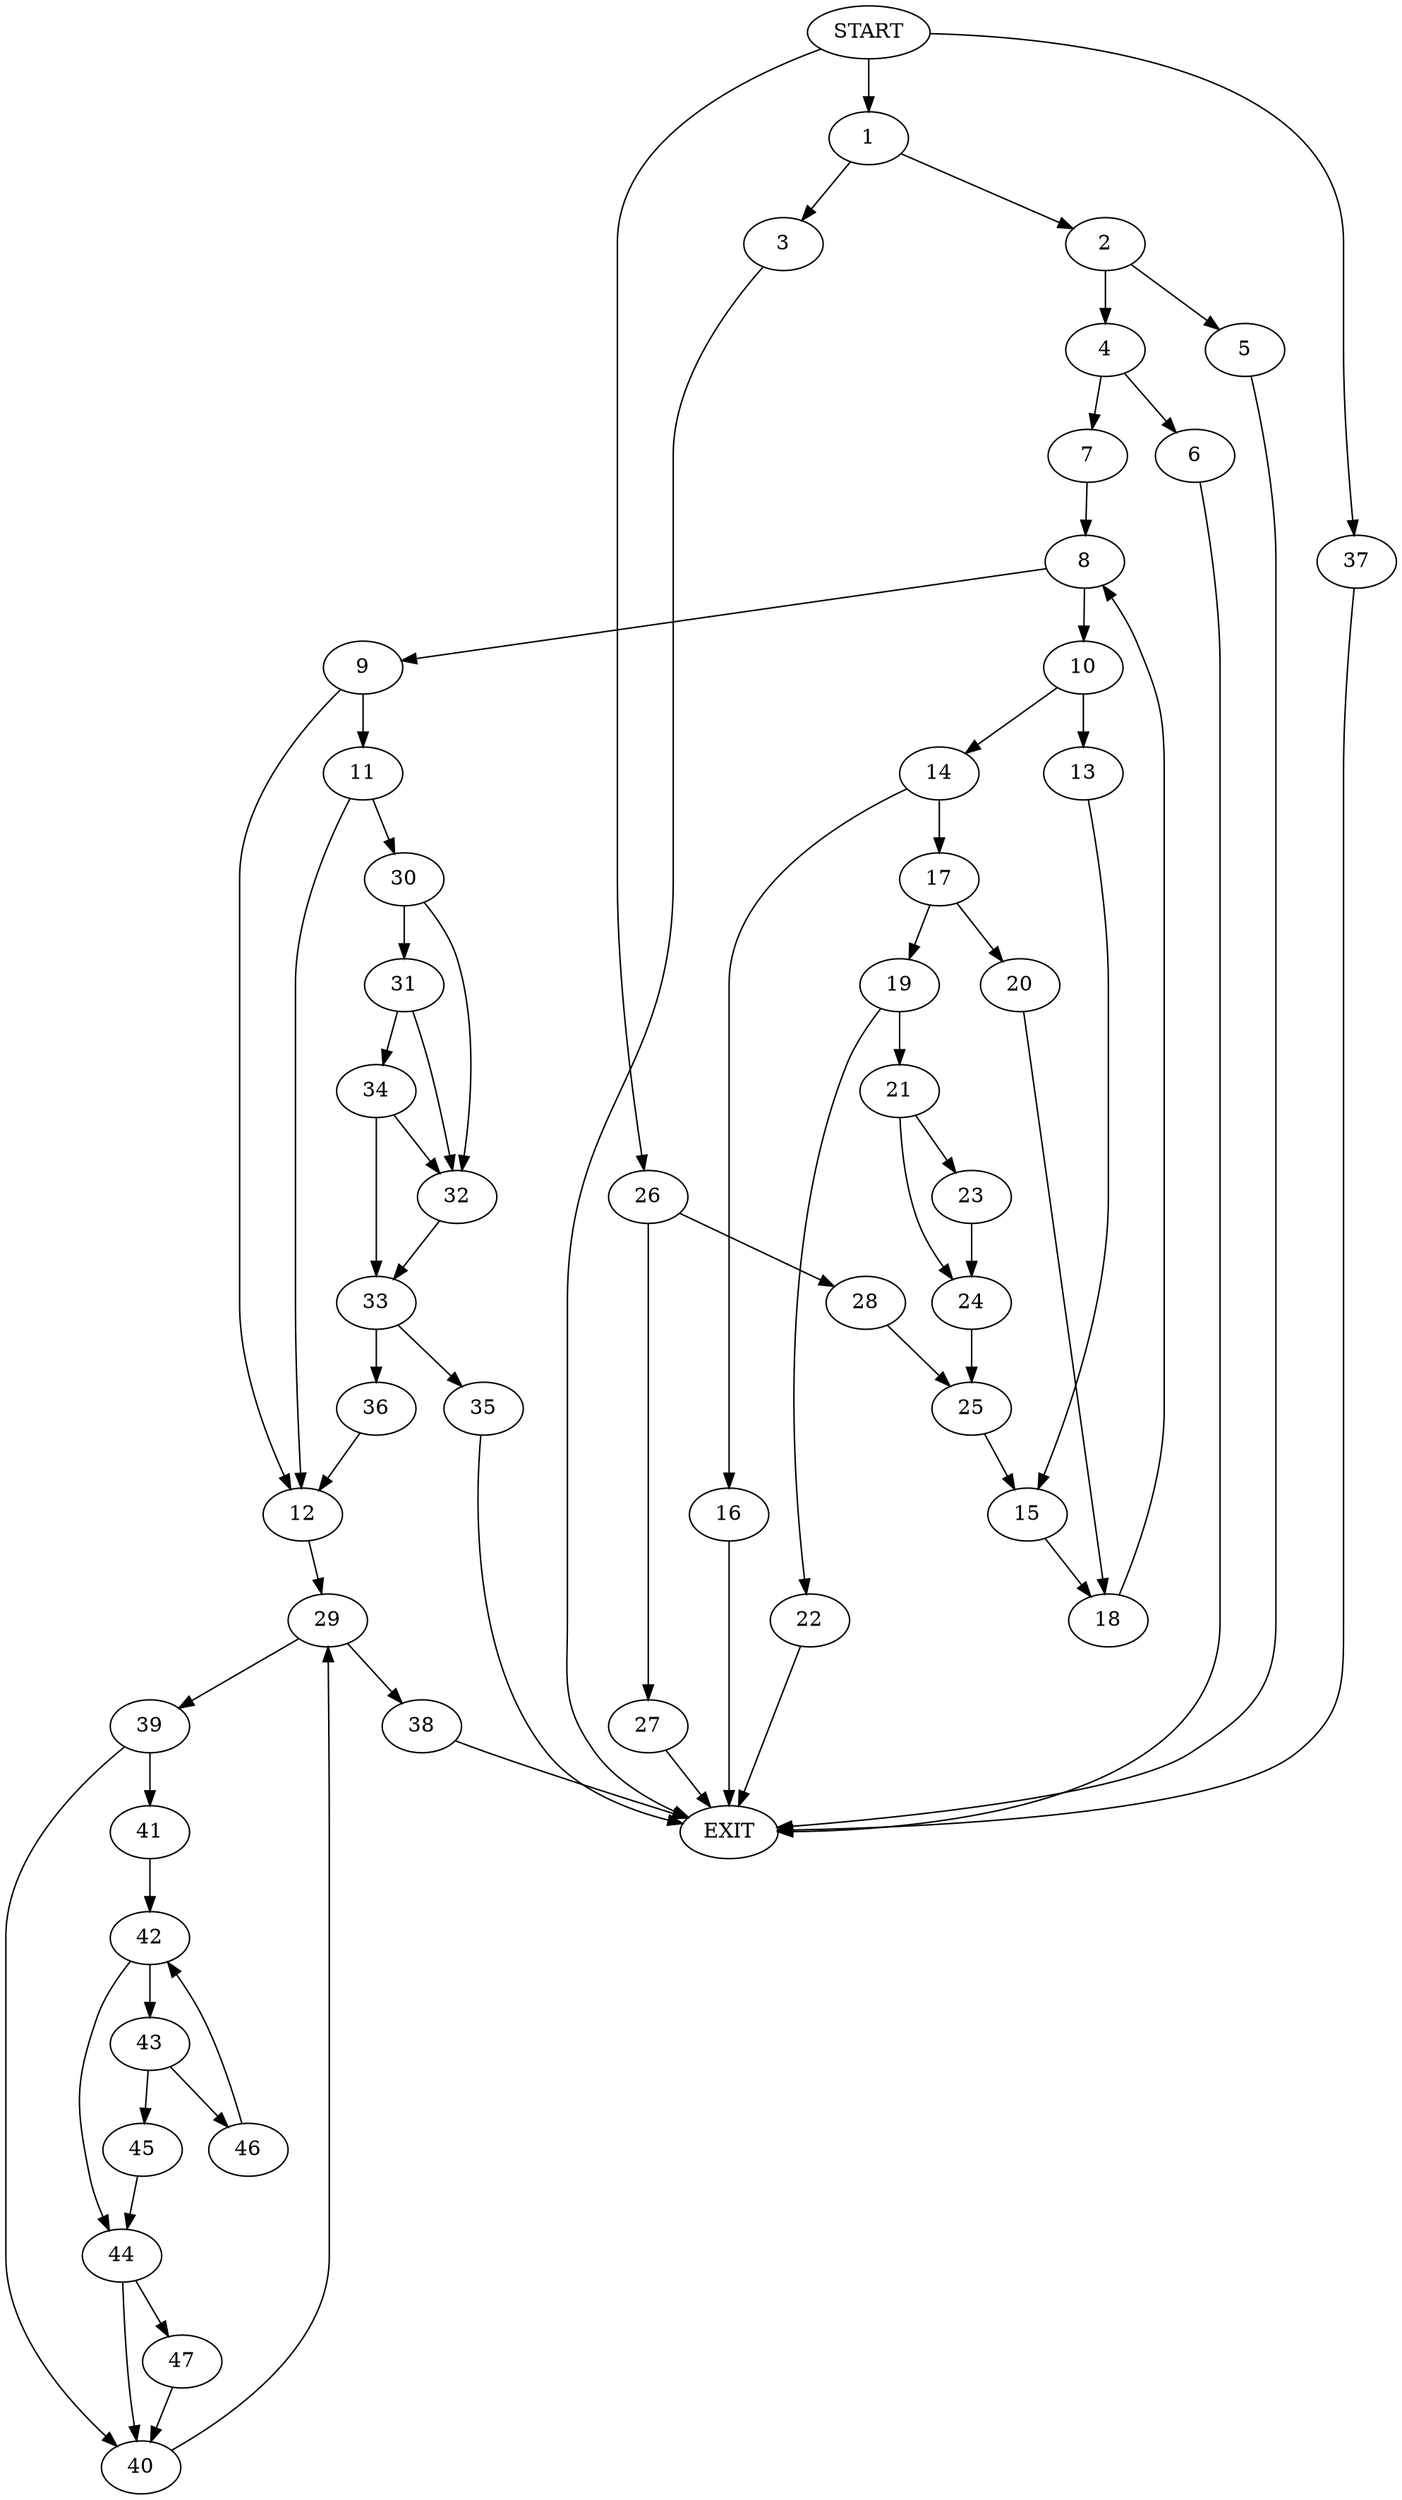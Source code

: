 digraph {
0 [label="START"]
48 [label="EXIT"]
0 -> 1
1 -> 2
1 -> 3
3 -> 48
2 -> 4
2 -> 5
4 -> 6
4 -> 7
5 -> 48
7 -> 8
6 -> 48
8 -> 9
8 -> 10
9 -> 11
9 -> 12
10 -> 13
10 -> 14
13 -> 15
14 -> 16
14 -> 17
15 -> 18
17 -> 19
17 -> 20
16 -> 48
19 -> 21
19 -> 22
20 -> 18
18 -> 8
22 -> 48
21 -> 23
21 -> 24
23 -> 24
24 -> 25
25 -> 15
0 -> 26
26 -> 27
26 -> 28
28 -> 25
27 -> 48
12 -> 29
11 -> 12
11 -> 30
30 -> 31
30 -> 32
32 -> 33
31 -> 34
31 -> 32
34 -> 33
34 -> 32
33 -> 35
33 -> 36
35 -> 48
36 -> 12
0 -> 37
37 -> 48
29 -> 38
29 -> 39
38 -> 48
39 -> 40
39 -> 41
40 -> 29
41 -> 42
42 -> 43
42 -> 44
43 -> 45
43 -> 46
44 -> 47
44 -> 40
46 -> 42
45 -> 44
47 -> 40
}
